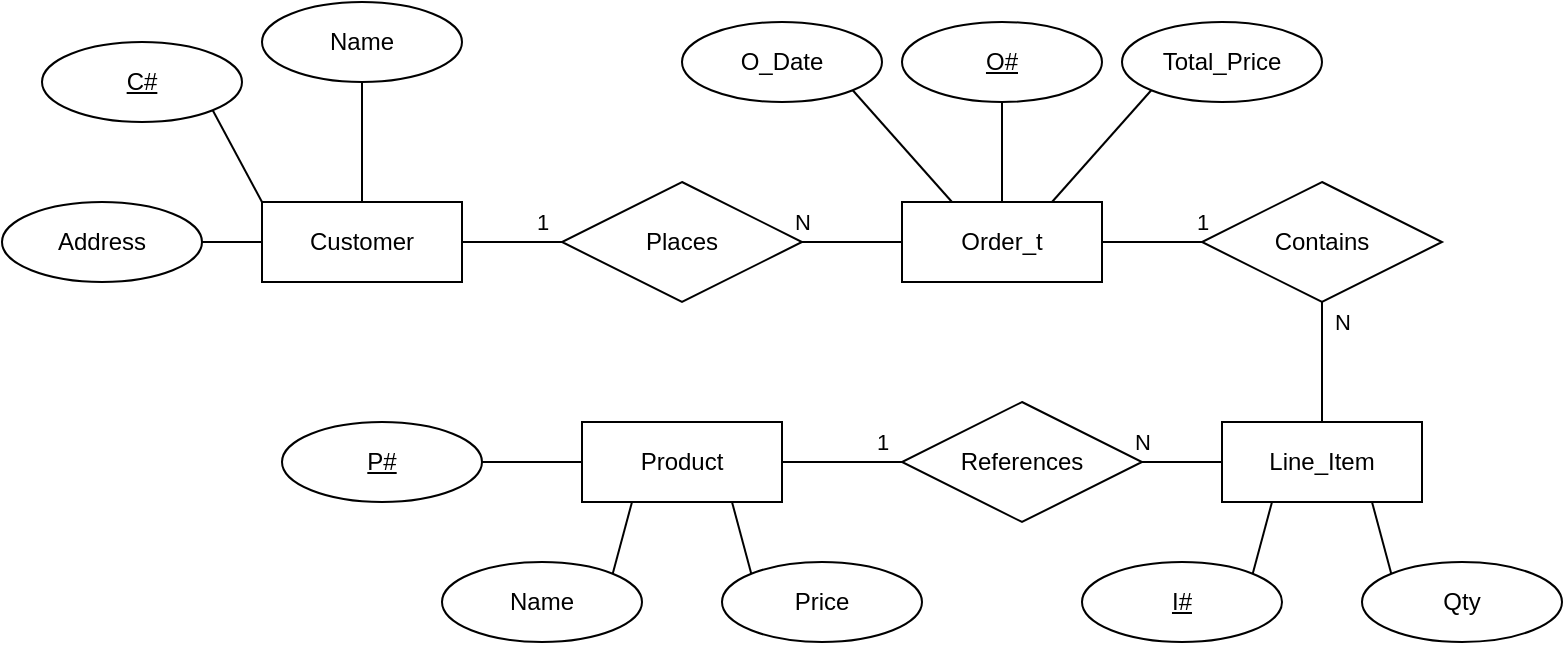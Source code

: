 <mxfile version="22.1.22" type="device">
  <diagram name="Page-1" id="fqdFriLEPnxdsiwAbwOC">
    <mxGraphModel dx="954" dy="581" grid="1" gridSize="10" guides="1" tooltips="1" connect="1" arrows="1" fold="1" page="1" pageScale="1" pageWidth="850" pageHeight="1100" math="0" shadow="0">
      <root>
        <mxCell id="0" />
        <mxCell id="1" parent="0" />
        <mxCell id="SSVeID0Cbh7FQBOPwqpE-1" value="Customer" style="whiteSpace=wrap;html=1;align=center;" parent="1" vertex="1">
          <mxGeometry x="165" y="490" width="100" height="40" as="geometry" />
        </mxCell>
        <mxCell id="SSVeID0Cbh7FQBOPwqpE-2" value="Order_t" style="whiteSpace=wrap;html=1;align=center;" parent="1" vertex="1">
          <mxGeometry x="485" y="490" width="100" height="40" as="geometry" />
        </mxCell>
        <mxCell id="SSVeID0Cbh7FQBOPwqpE-3" value="Line_Item" style="whiteSpace=wrap;html=1;align=center;" parent="1" vertex="1">
          <mxGeometry x="645" y="600" width="100" height="40" as="geometry" />
        </mxCell>
        <mxCell id="SSVeID0Cbh7FQBOPwqpE-4" value="Product" style="whiteSpace=wrap;html=1;align=center;" parent="1" vertex="1">
          <mxGeometry x="325" y="600" width="100" height="40" as="geometry" />
        </mxCell>
        <mxCell id="SSVeID0Cbh7FQBOPwqpE-5" value="Contains" style="shape=rhombus;perimeter=rhombusPerimeter;whiteSpace=wrap;html=1;align=center;" parent="1" vertex="1">
          <mxGeometry x="635" y="480" width="120" height="60" as="geometry" />
        </mxCell>
        <mxCell id="SSVeID0Cbh7FQBOPwqpE-6" value="Places" style="shape=rhombus;perimeter=rhombusPerimeter;whiteSpace=wrap;html=1;align=center;" parent="1" vertex="1">
          <mxGeometry x="315" y="480" width="120" height="60" as="geometry" />
        </mxCell>
        <mxCell id="SSVeID0Cbh7FQBOPwqpE-7" value="References" style="shape=rhombus;perimeter=rhombusPerimeter;whiteSpace=wrap;html=1;align=center;" parent="1" vertex="1">
          <mxGeometry x="485" y="590" width="120" height="60" as="geometry" />
        </mxCell>
        <mxCell id="SSVeID0Cbh7FQBOPwqpE-8" value="" style="endArrow=none;html=1;rounded=0;exitX=1;exitY=0.5;exitDx=0;exitDy=0;entryX=0;entryY=0.5;entryDx=0;entryDy=0;" parent="1" source="SSVeID0Cbh7FQBOPwqpE-1" target="SSVeID0Cbh7FQBOPwqpE-6" edge="1">
          <mxGeometry width="50" height="50" relative="1" as="geometry">
            <mxPoint x="445" y="620" as="sourcePoint" />
            <mxPoint x="495" y="570" as="targetPoint" />
          </mxGeometry>
        </mxCell>
        <mxCell id="SSVeID0Cbh7FQBOPwqpE-14" value="1" style="edgeLabel;html=1;align=center;verticalAlign=middle;resizable=0;points=[];" parent="SSVeID0Cbh7FQBOPwqpE-8" vertex="1" connectable="0">
          <mxGeometry x="-0.12" relative="1" as="geometry">
            <mxPoint x="18" y="-10" as="offset" />
          </mxGeometry>
        </mxCell>
        <mxCell id="SSVeID0Cbh7FQBOPwqpE-9" value="N" style="endArrow=none;html=1;rounded=0;exitX=0;exitY=0.5;exitDx=0;exitDy=0;entryX=1;entryY=0.5;entryDx=0;entryDy=0;" parent="1" source="SSVeID0Cbh7FQBOPwqpE-2" target="SSVeID0Cbh7FQBOPwqpE-6" edge="1">
          <mxGeometry x="1" y="-10" width="50" height="50" relative="1" as="geometry">
            <mxPoint x="275" y="520" as="sourcePoint" />
            <mxPoint x="325" y="520" as="targetPoint" />
            <mxPoint as="offset" />
          </mxGeometry>
        </mxCell>
        <mxCell id="SSVeID0Cbh7FQBOPwqpE-10" value="" style="endArrow=none;html=1;rounded=0;entryX=0;entryY=0.5;entryDx=0;entryDy=0;exitX=1;exitY=0.5;exitDx=0;exitDy=0;" parent="1" source="SSVeID0Cbh7FQBOPwqpE-2" target="SSVeID0Cbh7FQBOPwqpE-5" edge="1">
          <mxGeometry width="50" height="50" relative="1" as="geometry">
            <mxPoint x="605" y="530" as="sourcePoint" />
            <mxPoint x="335" y="530" as="targetPoint" />
          </mxGeometry>
        </mxCell>
        <mxCell id="SSVeID0Cbh7FQBOPwqpE-16" value="1" style="edgeLabel;html=1;align=center;verticalAlign=middle;resizable=0;points=[];" parent="SSVeID0Cbh7FQBOPwqpE-10" vertex="1" connectable="0">
          <mxGeometry x="0.48" relative="1" as="geometry">
            <mxPoint x="13" y="-10" as="offset" />
          </mxGeometry>
        </mxCell>
        <mxCell id="SSVeID0Cbh7FQBOPwqpE-11" value="" style="endArrow=none;html=1;rounded=0;exitX=0.5;exitY=0;exitDx=0;exitDy=0;entryX=0.5;entryY=1;entryDx=0;entryDy=0;" parent="1" source="SSVeID0Cbh7FQBOPwqpE-3" target="SSVeID0Cbh7FQBOPwqpE-5" edge="1">
          <mxGeometry width="50" height="50" relative="1" as="geometry">
            <mxPoint x="295" y="540" as="sourcePoint" />
            <mxPoint x="345" y="540" as="targetPoint" />
          </mxGeometry>
        </mxCell>
        <mxCell id="SSVeID0Cbh7FQBOPwqpE-17" value="N" style="edgeLabel;html=1;align=center;verticalAlign=middle;resizable=0;points=[];" parent="SSVeID0Cbh7FQBOPwqpE-11" vertex="1" connectable="0">
          <mxGeometry x="0.233" relative="1" as="geometry">
            <mxPoint x="10" y="-13" as="offset" />
          </mxGeometry>
        </mxCell>
        <mxCell id="SSVeID0Cbh7FQBOPwqpE-12" value="" style="endArrow=none;html=1;rounded=0;exitX=1;exitY=0.5;exitDx=0;exitDy=0;entryX=0;entryY=0.5;entryDx=0;entryDy=0;" parent="1" source="SSVeID0Cbh7FQBOPwqpE-7" target="SSVeID0Cbh7FQBOPwqpE-3" edge="1">
          <mxGeometry width="50" height="50" relative="1" as="geometry">
            <mxPoint x="305" y="550" as="sourcePoint" />
            <mxPoint x="355" y="550" as="targetPoint" />
          </mxGeometry>
        </mxCell>
        <mxCell id="SSVeID0Cbh7FQBOPwqpE-18" value="N" style="edgeLabel;html=1;align=center;verticalAlign=middle;resizable=0;points=[];" parent="SSVeID0Cbh7FQBOPwqpE-12" vertex="1" connectable="0">
          <mxGeometry x="-0.15" relative="1" as="geometry">
            <mxPoint x="-17" y="-10" as="offset" />
          </mxGeometry>
        </mxCell>
        <mxCell id="SSVeID0Cbh7FQBOPwqpE-13" value="" style="endArrow=none;html=1;rounded=0;exitX=1;exitY=0.5;exitDx=0;exitDy=0;entryX=0;entryY=0.5;entryDx=0;entryDy=0;" parent="1" source="SSVeID0Cbh7FQBOPwqpE-4" target="SSVeID0Cbh7FQBOPwqpE-7" edge="1">
          <mxGeometry width="50" height="50" relative="1" as="geometry">
            <mxPoint x="315" y="560" as="sourcePoint" />
            <mxPoint x="365" y="560" as="targetPoint" />
          </mxGeometry>
        </mxCell>
        <mxCell id="SSVeID0Cbh7FQBOPwqpE-19" value="1" style="edgeLabel;html=1;align=center;verticalAlign=middle;resizable=0;points=[];" parent="SSVeID0Cbh7FQBOPwqpE-13" vertex="1" connectable="0">
          <mxGeometry x="0.433" relative="1" as="geometry">
            <mxPoint x="7" y="-10" as="offset" />
          </mxGeometry>
        </mxCell>
        <mxCell id="SSVeID0Cbh7FQBOPwqpE-21" value="&lt;u&gt;C#&lt;/u&gt;" style="ellipse;whiteSpace=wrap;html=1;align=center;" parent="1" vertex="1">
          <mxGeometry x="55" y="410" width="100" height="40" as="geometry" />
        </mxCell>
        <mxCell id="SSVeID0Cbh7FQBOPwqpE-22" value="Address" style="ellipse;whiteSpace=wrap;html=1;align=center;" parent="1" vertex="1">
          <mxGeometry x="35" y="490" width="100" height="40" as="geometry" />
        </mxCell>
        <mxCell id="SSVeID0Cbh7FQBOPwqpE-23" value="Name" style="ellipse;whiteSpace=wrap;html=1;align=center;" parent="1" vertex="1">
          <mxGeometry x="165" y="390" width="100" height="40" as="geometry" />
        </mxCell>
        <mxCell id="SSVeID0Cbh7FQBOPwqpE-24" value="" style="endArrow=none;html=1;rounded=0;entryX=1;entryY=0.5;entryDx=0;entryDy=0;exitX=0;exitY=0.5;exitDx=0;exitDy=0;" parent="1" source="SSVeID0Cbh7FQBOPwqpE-1" target="SSVeID0Cbh7FQBOPwqpE-22" edge="1">
          <mxGeometry width="50" height="50" relative="1" as="geometry">
            <mxPoint x="445" y="620" as="sourcePoint" />
            <mxPoint x="495" y="570" as="targetPoint" />
          </mxGeometry>
        </mxCell>
        <mxCell id="SSVeID0Cbh7FQBOPwqpE-26" value="" style="endArrow=none;html=1;rounded=0;entryX=0;entryY=0;entryDx=0;entryDy=0;exitX=1;exitY=1;exitDx=0;exitDy=0;" parent="1" source="SSVeID0Cbh7FQBOPwqpE-21" target="SSVeID0Cbh7FQBOPwqpE-1" edge="1">
          <mxGeometry width="50" height="50" relative="1" as="geometry">
            <mxPoint x="175" y="520" as="sourcePoint" />
            <mxPoint x="145" y="520" as="targetPoint" />
          </mxGeometry>
        </mxCell>
        <mxCell id="SSVeID0Cbh7FQBOPwqpE-27" value="" style="endArrow=none;html=1;rounded=0;entryX=0.5;entryY=1;entryDx=0;entryDy=0;exitX=0.5;exitY=0;exitDx=0;exitDy=0;" parent="1" source="SSVeID0Cbh7FQBOPwqpE-1" target="SSVeID0Cbh7FQBOPwqpE-23" edge="1">
          <mxGeometry width="50" height="50" relative="1" as="geometry">
            <mxPoint x="185" y="530" as="sourcePoint" />
            <mxPoint x="155" y="530" as="targetPoint" />
          </mxGeometry>
        </mxCell>
        <mxCell id="SSVeID0Cbh7FQBOPwqpE-28" value="O_Date" style="ellipse;whiteSpace=wrap;html=1;align=center;" parent="1" vertex="1">
          <mxGeometry x="375" y="400" width="100" height="40" as="geometry" />
        </mxCell>
        <mxCell id="SSVeID0Cbh7FQBOPwqpE-29" value="&lt;u&gt;O#&lt;/u&gt;" style="ellipse;whiteSpace=wrap;html=1;align=center;" parent="1" vertex="1">
          <mxGeometry x="485" y="400" width="100" height="40" as="geometry" />
        </mxCell>
        <mxCell id="SSVeID0Cbh7FQBOPwqpE-30" value="Total_Price" style="ellipse;whiteSpace=wrap;html=1;align=center;" parent="1" vertex="1">
          <mxGeometry x="595" y="400" width="100" height="40" as="geometry" />
        </mxCell>
        <mxCell id="SSVeID0Cbh7FQBOPwqpE-31" value="" style="endArrow=none;html=1;rounded=0;entryX=0.5;entryY=1;entryDx=0;entryDy=0;exitX=0.5;exitY=0;exitDx=0;exitDy=0;" parent="1" source="SSVeID0Cbh7FQBOPwqpE-2" target="SSVeID0Cbh7FQBOPwqpE-29" edge="1">
          <mxGeometry width="50" height="50" relative="1" as="geometry">
            <mxPoint x="225" y="500" as="sourcePoint" />
            <mxPoint x="225" y="440" as="targetPoint" />
          </mxGeometry>
        </mxCell>
        <mxCell id="SSVeID0Cbh7FQBOPwqpE-32" value="" style="endArrow=none;html=1;rounded=0;entryX=0;entryY=1;entryDx=0;entryDy=0;exitX=0.75;exitY=0;exitDx=0;exitDy=0;" parent="1" source="SSVeID0Cbh7FQBOPwqpE-2" target="SSVeID0Cbh7FQBOPwqpE-30" edge="1">
          <mxGeometry width="50" height="50" relative="1" as="geometry">
            <mxPoint x="545" y="500" as="sourcePoint" />
            <mxPoint x="545" y="450" as="targetPoint" />
          </mxGeometry>
        </mxCell>
        <mxCell id="SSVeID0Cbh7FQBOPwqpE-33" value="" style="endArrow=none;html=1;rounded=0;entryX=1;entryY=1;entryDx=0;entryDy=0;exitX=0.25;exitY=0;exitDx=0;exitDy=0;" parent="1" source="SSVeID0Cbh7FQBOPwqpE-2" target="SSVeID0Cbh7FQBOPwqpE-28" edge="1">
          <mxGeometry width="50" height="50" relative="1" as="geometry">
            <mxPoint x="555" y="510" as="sourcePoint" />
            <mxPoint x="555" y="460" as="targetPoint" />
          </mxGeometry>
        </mxCell>
        <mxCell id="SSVeID0Cbh7FQBOPwqpE-34" value="&lt;u&gt;I#&lt;/u&gt;" style="ellipse;whiteSpace=wrap;html=1;align=center;" parent="1" vertex="1">
          <mxGeometry x="575" y="670" width="100" height="40" as="geometry" />
        </mxCell>
        <mxCell id="SSVeID0Cbh7FQBOPwqpE-35" value="Qty" style="ellipse;whiteSpace=wrap;html=1;align=center;" parent="1" vertex="1">
          <mxGeometry x="715" y="670" width="100" height="40" as="geometry" />
        </mxCell>
        <mxCell id="SSVeID0Cbh7FQBOPwqpE-36" value="" style="endArrow=none;html=1;rounded=0;entryX=0.25;entryY=1;entryDx=0;entryDy=0;exitX=1;exitY=0;exitDx=0;exitDy=0;" parent="1" source="SSVeID0Cbh7FQBOPwqpE-34" target="SSVeID0Cbh7FQBOPwqpE-3" edge="1">
          <mxGeometry width="50" height="50" relative="1" as="geometry">
            <mxPoint x="570" y="500" as="sourcePoint" />
            <mxPoint x="620" y="444" as="targetPoint" />
          </mxGeometry>
        </mxCell>
        <mxCell id="SSVeID0Cbh7FQBOPwqpE-37" value="" style="endArrow=none;html=1;rounded=0;entryX=0.75;entryY=1;entryDx=0;entryDy=0;exitX=0;exitY=0;exitDx=0;exitDy=0;" parent="1" source="SSVeID0Cbh7FQBOPwqpE-35" target="SSVeID0Cbh7FQBOPwqpE-3" edge="1">
          <mxGeometry width="50" height="50" relative="1" as="geometry">
            <mxPoint x="580" y="510" as="sourcePoint" />
            <mxPoint x="630" y="454" as="targetPoint" />
          </mxGeometry>
        </mxCell>
        <mxCell id="SSVeID0Cbh7FQBOPwqpE-38" value="&lt;u&gt;P#&lt;/u&gt;" style="ellipse;whiteSpace=wrap;html=1;align=center;" parent="1" vertex="1">
          <mxGeometry x="175" y="600" width="100" height="40" as="geometry" />
        </mxCell>
        <mxCell id="SSVeID0Cbh7FQBOPwqpE-39" value="Price" style="ellipse;whiteSpace=wrap;html=1;align=center;" parent="1" vertex="1">
          <mxGeometry x="395" y="670" width="100" height="40" as="geometry" />
        </mxCell>
        <mxCell id="SSVeID0Cbh7FQBOPwqpE-40" value="Name" style="ellipse;whiteSpace=wrap;html=1;align=center;" parent="1" vertex="1">
          <mxGeometry x="255" y="670" width="100" height="40" as="geometry" />
        </mxCell>
        <mxCell id="SSVeID0Cbh7FQBOPwqpE-41" value="" style="endArrow=none;html=1;rounded=0;entryX=0.75;entryY=1;entryDx=0;entryDy=0;exitX=0;exitY=0;exitDx=0;exitDy=0;" parent="1" source="SSVeID0Cbh7FQBOPwqpE-39" target="SSVeID0Cbh7FQBOPwqpE-4" edge="1">
          <mxGeometry width="50" height="50" relative="1" as="geometry">
            <mxPoint x="670" y="686" as="sourcePoint" />
            <mxPoint x="680" y="650" as="targetPoint" />
          </mxGeometry>
        </mxCell>
        <mxCell id="SSVeID0Cbh7FQBOPwqpE-42" value="" style="endArrow=none;html=1;rounded=0;entryX=0.25;entryY=1;entryDx=0;entryDy=0;exitX=1;exitY=0;exitDx=0;exitDy=0;" parent="1" source="SSVeID0Cbh7FQBOPwqpE-40" target="SSVeID0Cbh7FQBOPwqpE-4" edge="1">
          <mxGeometry width="50" height="50" relative="1" as="geometry">
            <mxPoint x="680" y="696" as="sourcePoint" />
            <mxPoint x="690" y="660" as="targetPoint" />
          </mxGeometry>
        </mxCell>
        <mxCell id="SSVeID0Cbh7FQBOPwqpE-43" value="" style="endArrow=none;html=1;rounded=0;entryX=1;entryY=0.5;entryDx=0;entryDy=0;exitX=0;exitY=0.5;exitDx=0;exitDy=0;" parent="1" source="SSVeID0Cbh7FQBOPwqpE-4" target="SSVeID0Cbh7FQBOPwqpE-38" edge="1">
          <mxGeometry width="50" height="50" relative="1" as="geometry">
            <mxPoint x="690" y="706" as="sourcePoint" />
            <mxPoint x="700" y="670" as="targetPoint" />
          </mxGeometry>
        </mxCell>
      </root>
    </mxGraphModel>
  </diagram>
</mxfile>
